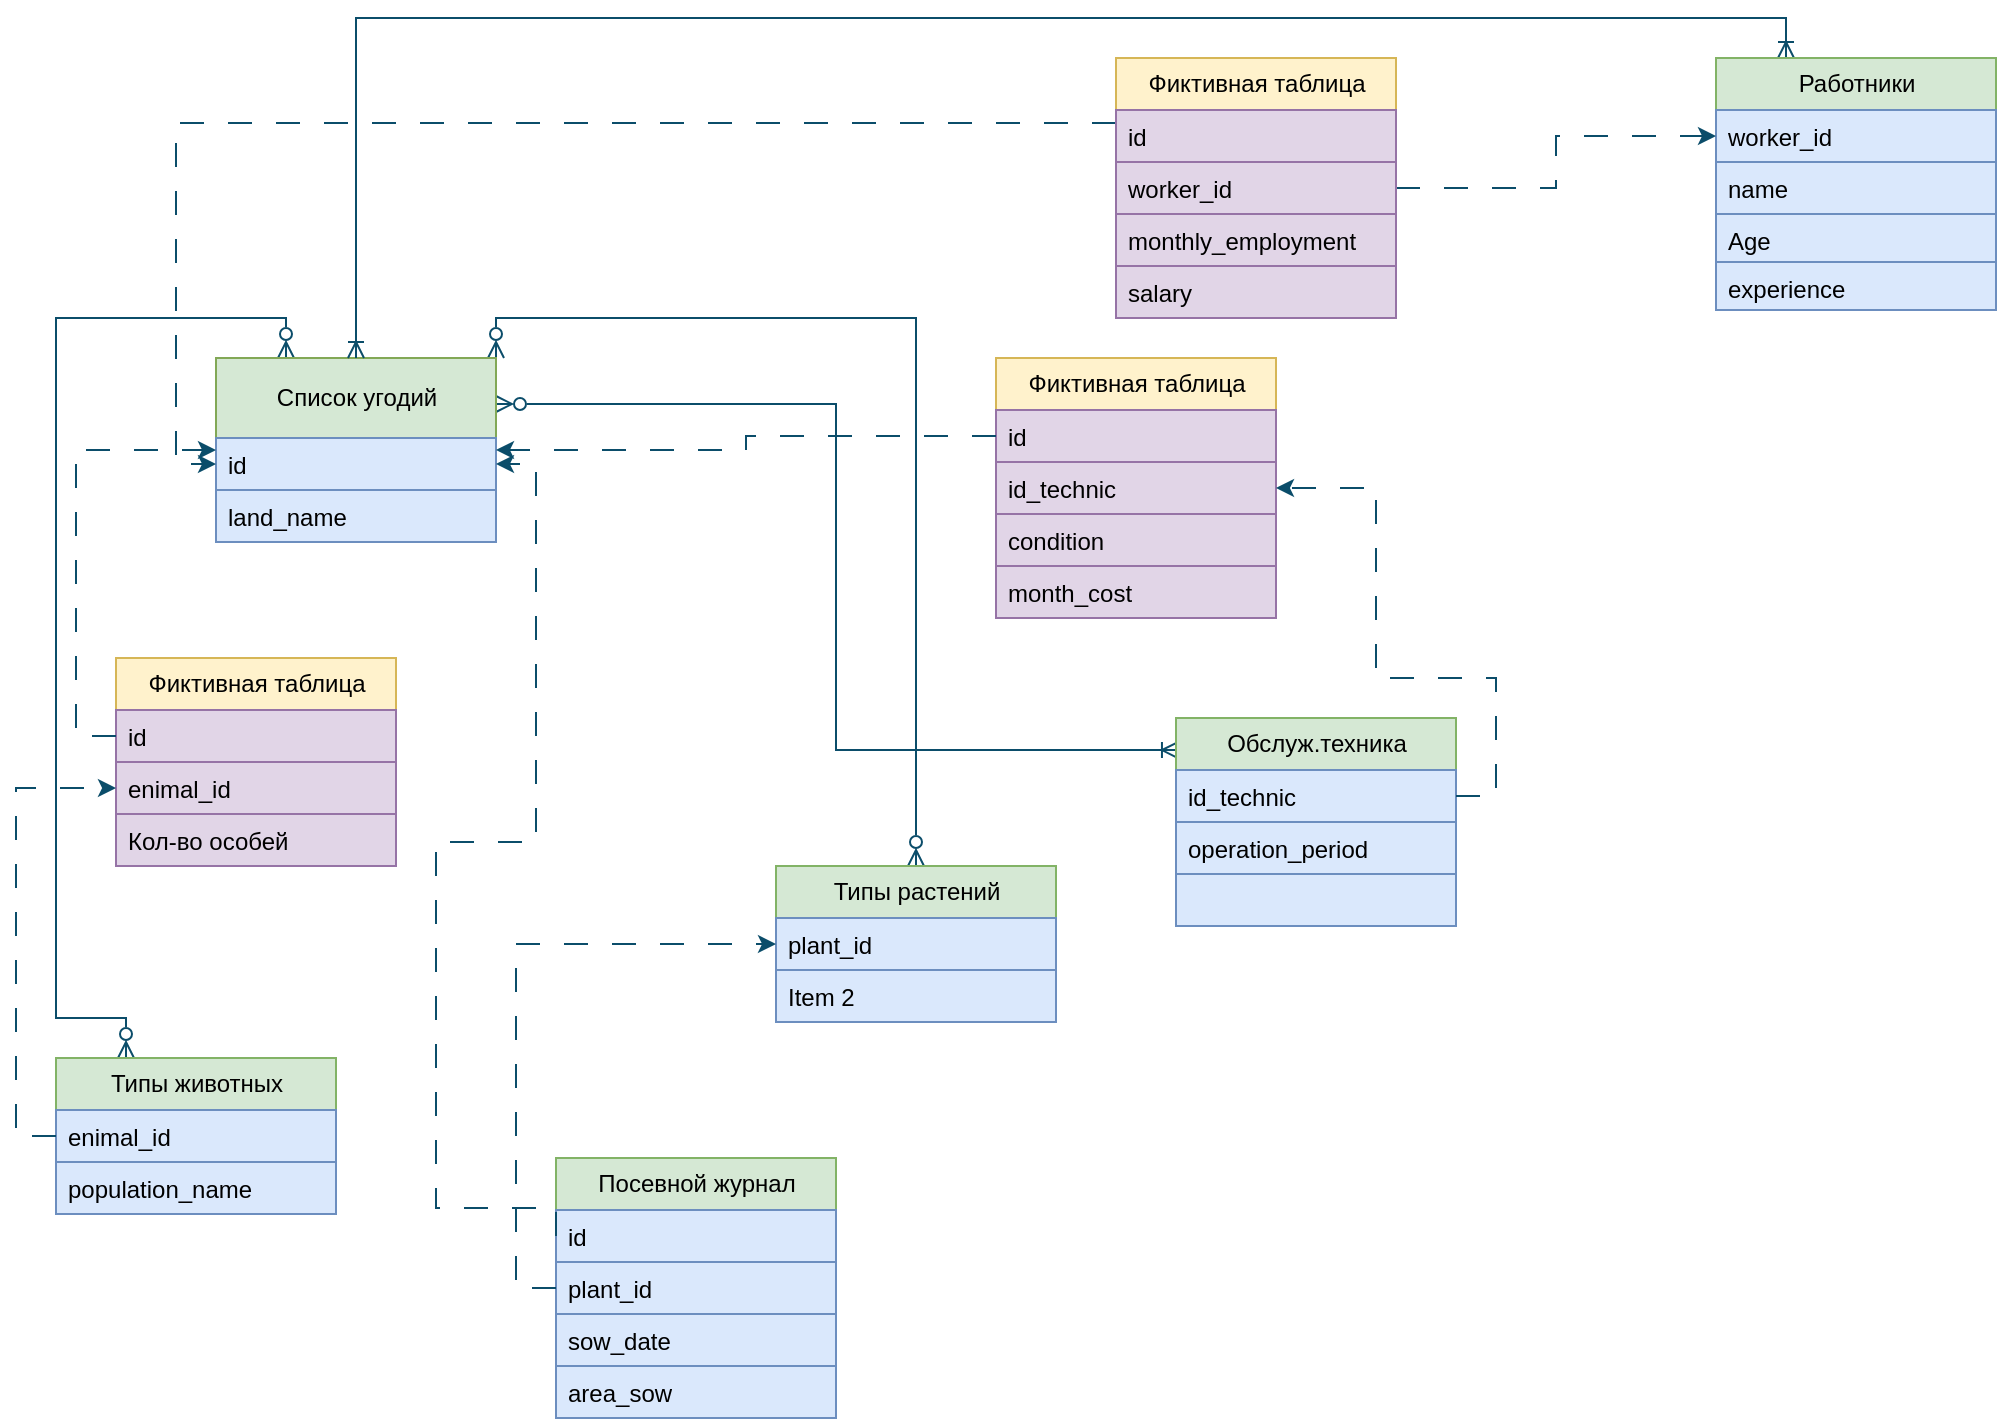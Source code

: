 <mxfile version="21.0.6" type="github">
  <diagram name="Page-1" id="e56a1550-8fbb-45ad-956c-1786394a9013">
    <mxGraphModel dx="1366" dy="1645" grid="1" gridSize="10" guides="1" tooltips="1" connect="1" arrows="1" fold="1" page="1" pageScale="1" pageWidth="1100" pageHeight="850" background="none" math="0" shadow="0">
      <root>
        <mxCell id="0" />
        <mxCell id="1" parent="0" />
        <mxCell id="PatDXAFpujPJHIhjDL8S-97" style="edgeStyle=orthogonalEdgeStyle;rounded=0;orthogonalLoop=1;jettySize=auto;html=1;exitX=1;exitY=0.25;exitDx=0;exitDy=0;entryX=0.007;entryY=0.154;entryDx=0;entryDy=0;entryPerimeter=0;strokeColor=#0B4D6A;endArrow=ERoneToMany;endFill=0;startArrow=ERzeroToMany;startFill=0;" edge="1" parent="1" source="PatDXAFpujPJHIhjDL8S-62" target="PatDXAFpujPJHIhjDL8S-92">
          <mxGeometry relative="1" as="geometry" />
        </mxCell>
        <mxCell id="PatDXAFpujPJHIhjDL8S-124" style="edgeStyle=orthogonalEdgeStyle;rounded=0;orthogonalLoop=1;jettySize=auto;html=1;exitX=1;exitY=0;exitDx=0;exitDy=0;strokeColor=#0B4D6A;endArrow=ERzeroToMany;endFill=0;startArrow=ERzeroToMany;startFill=0;" edge="1" parent="1" source="PatDXAFpujPJHIhjDL8S-62" target="PatDXAFpujPJHIhjDL8S-108">
          <mxGeometry relative="1" as="geometry" />
        </mxCell>
        <mxCell id="PatDXAFpujPJHIhjDL8S-125" style="edgeStyle=orthogonalEdgeStyle;rounded=0;orthogonalLoop=1;jettySize=auto;html=1;exitX=0.25;exitY=0;exitDx=0;exitDy=0;entryX=0.25;entryY=0;entryDx=0;entryDy=0;strokeColor=#0B4D6A;startArrow=ERzeroToMany;startFill=0;endArrow=ERzeroToMany;endFill=0;" edge="1" parent="1" source="PatDXAFpujPJHIhjDL8S-62" target="PatDXAFpujPJHIhjDL8S-98">
          <mxGeometry relative="1" as="geometry">
            <Array as="points">
              <mxPoint x="165" y="40" />
              <mxPoint x="50" y="40" />
              <mxPoint x="50" y="390" />
              <mxPoint x="85" y="390" />
            </Array>
          </mxGeometry>
        </mxCell>
        <mxCell id="PatDXAFpujPJHIhjDL8S-62" value="Список угодий" style="swimlane;fontStyle=0;childLayout=stackLayout;horizontal=1;startSize=40;fillColor=#d5e8d4;horizontalStack=0;resizeParent=1;resizeParentMax=0;resizeLast=0;collapsible=1;marginBottom=0;html=1;strokeColor=#82a856;" vertex="1" parent="1">
          <mxGeometry x="130" y="60" width="140" height="92" as="geometry" />
        </mxCell>
        <mxCell id="PatDXAFpujPJHIhjDL8S-63" value="id" style="text;strokeColor=#6c8ebf;fillColor=#dae8fc;align=left;verticalAlign=top;spacingLeft=4;spacingRight=4;overflow=hidden;rotatable=0;points=[[0,0.5],[1,0.5]];portConstraint=eastwest;whiteSpace=wrap;html=1;" vertex="1" parent="PatDXAFpujPJHIhjDL8S-62">
          <mxGeometry y="40" width="140" height="26" as="geometry" />
        </mxCell>
        <mxCell id="PatDXAFpujPJHIhjDL8S-64" value="land_name" style="text;strokeColor=#6c8ebf;fillColor=#dae8fc;align=left;verticalAlign=top;spacingLeft=4;spacingRight=4;overflow=hidden;rotatable=0;points=[[0,0.5],[1,0.5]];portConstraint=eastwest;whiteSpace=wrap;html=1;" vertex="1" parent="PatDXAFpujPJHIhjDL8S-62">
          <mxGeometry y="66" width="140" height="26" as="geometry" />
        </mxCell>
        <mxCell id="PatDXAFpujPJHIhjDL8S-134" style="edgeStyle=orthogonalEdgeStyle;rounded=0;orthogonalLoop=1;jettySize=auto;html=1;exitX=0.25;exitY=0;exitDx=0;exitDy=0;entryX=0.5;entryY=0;entryDx=0;entryDy=0;strokeColor=#0B4D6A;endArrow=ERoneToMany;endFill=0;startArrow=ERoneToMany;startFill=0;" edge="1" parent="1" source="PatDXAFpujPJHIhjDL8S-66" target="PatDXAFpujPJHIhjDL8S-62">
          <mxGeometry relative="1" as="geometry" />
        </mxCell>
        <mxCell id="PatDXAFpujPJHIhjDL8S-66" value="Работники" style="swimlane;fontStyle=0;childLayout=stackLayout;horizontal=1;startSize=26;fillColor=#d5e8d4;horizontalStack=0;resizeParent=1;resizeParentMax=0;resizeLast=0;collapsible=1;marginBottom=0;html=1;strokeColor=#82b366;" vertex="1" parent="1">
          <mxGeometry x="880" y="-90" width="140" height="126" as="geometry" />
        </mxCell>
        <mxCell id="PatDXAFpujPJHIhjDL8S-67" value="worker_id" style="text;strokeColor=#6c8ebf;fillColor=#dae8fc;align=left;verticalAlign=top;spacingLeft=4;spacingRight=4;overflow=hidden;rotatable=0;points=[[0,0.5],[1,0.5]];portConstraint=eastwest;whiteSpace=wrap;html=1;" vertex="1" parent="PatDXAFpujPJHIhjDL8S-66">
          <mxGeometry y="26" width="140" height="26" as="geometry" />
        </mxCell>
        <mxCell id="PatDXAFpujPJHIhjDL8S-68" value="name" style="text;strokeColor=#6c8ebf;fillColor=#dae8fc;align=left;verticalAlign=top;spacingLeft=4;spacingRight=4;overflow=hidden;rotatable=0;points=[[0,0.5],[1,0.5]];portConstraint=eastwest;whiteSpace=wrap;html=1;" vertex="1" parent="PatDXAFpujPJHIhjDL8S-66">
          <mxGeometry y="52" width="140" height="26" as="geometry" />
        </mxCell>
        <object label="Age" sfsfsdfsd="" id="PatDXAFpujPJHIhjDL8S-69">
          <mxCell style="text;strokeColor=#6c8ebf;fillColor=#dae8fc;align=left;verticalAlign=top;spacingLeft=4;spacingRight=4;overflow=hidden;rotatable=0;points=[[0,0.5],[1,0.5]];portConstraint=eastwest;whiteSpace=wrap;html=1;" vertex="1" parent="PatDXAFpujPJHIhjDL8S-66">
            <mxGeometry y="78" width="140" height="24" as="geometry" />
          </mxCell>
        </object>
        <object label="experience" sfsfsdfsd="" id="PatDXAFpujPJHIhjDL8S-87">
          <mxCell style="text;strokeColor=#6c8ebf;fillColor=#dae8fc;align=left;verticalAlign=top;spacingLeft=4;spacingRight=4;overflow=hidden;rotatable=0;points=[[0,0.5],[1,0.5]];portConstraint=eastwest;whiteSpace=wrap;html=1;" vertex="1" parent="PatDXAFpujPJHIhjDL8S-66">
            <mxGeometry y="102" width="140" height="24" as="geometry" />
          </mxCell>
        </object>
        <mxCell id="PatDXAFpujPJHIhjDL8S-92" value="Обслуж.техника" style="swimlane;fontStyle=0;childLayout=stackLayout;horizontal=1;startSize=26;fillColor=#d5e8d4;horizontalStack=0;resizeParent=1;resizeParentMax=0;resizeLast=0;collapsible=1;marginBottom=0;html=1;strokeColor=#82b366;" vertex="1" parent="1">
          <mxGeometry x="610" y="240" width="140" height="104" as="geometry" />
        </mxCell>
        <mxCell id="PatDXAFpujPJHIhjDL8S-93" value="id_technic" style="text;strokeColor=#6c8ebf;fillColor=#dae8fc;align=left;verticalAlign=top;spacingLeft=4;spacingRight=4;overflow=hidden;rotatable=0;points=[[0,0.5],[1,0.5]];portConstraint=eastwest;whiteSpace=wrap;html=1;" vertex="1" parent="PatDXAFpujPJHIhjDL8S-92">
          <mxGeometry y="26" width="140" height="26" as="geometry" />
        </mxCell>
        <mxCell id="PatDXAFpujPJHIhjDL8S-94" value="operation_period" style="text;strokeColor=#6c8ebf;fillColor=#dae8fc;align=left;verticalAlign=top;spacingLeft=4;spacingRight=4;overflow=hidden;rotatable=0;points=[[0,0.5],[1,0.5]];portConstraint=eastwest;whiteSpace=wrap;html=1;" vertex="1" parent="PatDXAFpujPJHIhjDL8S-92">
          <mxGeometry y="52" width="140" height="26" as="geometry" />
        </mxCell>
        <mxCell id="PatDXAFpujPJHIhjDL8S-95" value="" style="text;strokeColor=#6c8ebf;fillColor=#dae8fc;align=left;verticalAlign=top;spacingLeft=4;spacingRight=4;overflow=hidden;rotatable=0;points=[[0,0.5],[1,0.5]];portConstraint=eastwest;whiteSpace=wrap;html=1;" vertex="1" parent="PatDXAFpujPJHIhjDL8S-92">
          <mxGeometry y="78" width="140" height="26" as="geometry" />
        </mxCell>
        <mxCell id="PatDXAFpujPJHIhjDL8S-98" value="Типы животных" style="swimlane;fontStyle=0;childLayout=stackLayout;horizontal=1;startSize=26;fillColor=#d5e8d4;horizontalStack=0;resizeParent=1;resizeParentMax=0;resizeLast=0;collapsible=1;marginBottom=0;html=1;strokeColor=#82b366;" vertex="1" parent="1">
          <mxGeometry x="50" y="410" width="140" height="78" as="geometry" />
        </mxCell>
        <mxCell id="PatDXAFpujPJHIhjDL8S-99" value="enimal_id" style="text;strokeColor=#6c8ebf;fillColor=#dae8fc;align=left;verticalAlign=top;spacingLeft=4;spacingRight=4;overflow=hidden;rotatable=0;points=[[0,0.5],[1,0.5]];portConstraint=eastwest;whiteSpace=wrap;html=1;" vertex="1" parent="PatDXAFpujPJHIhjDL8S-98">
          <mxGeometry y="26" width="140" height="26" as="geometry" />
        </mxCell>
        <mxCell id="PatDXAFpujPJHIhjDL8S-100" value="population_name" style="text;strokeColor=#6c8ebf;fillColor=#dae8fc;align=left;verticalAlign=top;spacingLeft=4;spacingRight=4;overflow=hidden;rotatable=0;points=[[0,0.5],[1,0.5]];portConstraint=eastwest;whiteSpace=wrap;html=1;" vertex="1" parent="PatDXAFpujPJHIhjDL8S-98">
          <mxGeometry y="52" width="140" height="26" as="geometry" />
        </mxCell>
        <mxCell id="PatDXAFpujPJHIhjDL8S-102" value="Фиктивная таблица" style="swimlane;fontStyle=0;childLayout=stackLayout;horizontal=1;startSize=26;fillColor=#fff2cc;horizontalStack=0;resizeParent=1;resizeParentMax=0;resizeLast=0;collapsible=1;marginBottom=0;html=1;strokeColor=#d6b656;" vertex="1" parent="1">
          <mxGeometry x="80" y="210" width="140" height="104" as="geometry" />
        </mxCell>
        <mxCell id="PatDXAFpujPJHIhjDL8S-103" value="id" style="text;strokeColor=#9673a6;fillColor=#e1d5e7;align=left;verticalAlign=top;spacingLeft=4;spacingRight=4;overflow=hidden;rotatable=0;points=[[0,0.5],[1,0.5]];portConstraint=eastwest;whiteSpace=wrap;html=1;" vertex="1" parent="PatDXAFpujPJHIhjDL8S-102">
          <mxGeometry y="26" width="140" height="26" as="geometry" />
        </mxCell>
        <mxCell id="PatDXAFpujPJHIhjDL8S-104" value="enimal_id" style="text;strokeColor=#9673a6;fillColor=#e1d5e7;align=left;verticalAlign=top;spacingLeft=4;spacingRight=4;overflow=hidden;rotatable=0;points=[[0,0.5],[1,0.5]];portConstraint=eastwest;whiteSpace=wrap;html=1;" vertex="1" parent="PatDXAFpujPJHIhjDL8S-102">
          <mxGeometry y="52" width="140" height="26" as="geometry" />
        </mxCell>
        <mxCell id="PatDXAFpujPJHIhjDL8S-105" value="Кол-во особей" style="text;strokeColor=#9673a6;fillColor=#e1d5e7;align=left;verticalAlign=top;spacingLeft=4;spacingRight=4;overflow=hidden;rotatable=0;points=[[0,0.5],[1,0.5]];portConstraint=eastwest;whiteSpace=wrap;html=1;" vertex="1" parent="PatDXAFpujPJHIhjDL8S-102">
          <mxGeometry y="78" width="140" height="26" as="geometry" />
        </mxCell>
        <mxCell id="PatDXAFpujPJHIhjDL8S-106" style="edgeStyle=orthogonalEdgeStyle;rounded=0;orthogonalLoop=1;jettySize=auto;html=1;exitX=0;exitY=0.5;exitDx=0;exitDy=0;entryX=0;entryY=0.5;entryDx=0;entryDy=0;strokeColor=#0B4D6A;dashed=1;dashPattern=12 12;" edge="1" parent="1" source="PatDXAFpujPJHIhjDL8S-103" target="PatDXAFpujPJHIhjDL8S-62">
          <mxGeometry relative="1" as="geometry" />
        </mxCell>
        <mxCell id="PatDXAFpujPJHIhjDL8S-107" style="edgeStyle=orthogonalEdgeStyle;rounded=0;orthogonalLoop=1;jettySize=auto;html=1;exitX=0;exitY=0.5;exitDx=0;exitDy=0;entryX=0;entryY=0.5;entryDx=0;entryDy=0;strokeColor=#0B4D6A;dashed=1;dashPattern=12 12;" edge="1" parent="1" source="PatDXAFpujPJHIhjDL8S-99" target="PatDXAFpujPJHIhjDL8S-104">
          <mxGeometry relative="1" as="geometry" />
        </mxCell>
        <mxCell id="PatDXAFpujPJHIhjDL8S-108" value="Типы растений" style="swimlane;fontStyle=0;childLayout=stackLayout;horizontal=1;startSize=26;fillColor=#d5e8d4;horizontalStack=0;resizeParent=1;resizeParentMax=0;resizeLast=0;collapsible=1;marginBottom=0;html=1;strokeColor=#82b366;" vertex="1" parent="1">
          <mxGeometry x="410" y="314" width="140" height="78" as="geometry" />
        </mxCell>
        <mxCell id="PatDXAFpujPJHIhjDL8S-109" value="plant_id" style="text;strokeColor=#6c8ebf;fillColor=#dae8fc;align=left;verticalAlign=top;spacingLeft=4;spacingRight=4;overflow=hidden;rotatable=0;points=[[0,0.5],[1,0.5]];portConstraint=eastwest;whiteSpace=wrap;html=1;" vertex="1" parent="PatDXAFpujPJHIhjDL8S-108">
          <mxGeometry y="26" width="140" height="26" as="geometry" />
        </mxCell>
        <mxCell id="PatDXAFpujPJHIhjDL8S-110" value="Item 2" style="text;strokeColor=#6c8ebf;fillColor=#dae8fc;align=left;verticalAlign=top;spacingLeft=4;spacingRight=4;overflow=hidden;rotatable=0;points=[[0,0.5],[1,0.5]];portConstraint=eastwest;whiteSpace=wrap;html=1;" vertex="1" parent="PatDXAFpujPJHIhjDL8S-108">
          <mxGeometry y="52" width="140" height="26" as="geometry" />
        </mxCell>
        <mxCell id="PatDXAFpujPJHIhjDL8S-116" value="Посевной журнал" style="swimlane;fontStyle=0;childLayout=stackLayout;horizontal=1;startSize=26;fillColor=#d5e8d4;horizontalStack=0;resizeParent=1;resizeParentMax=0;resizeLast=0;collapsible=1;marginBottom=0;html=1;strokeColor=#82b366;" vertex="1" parent="1">
          <mxGeometry x="300" y="460" width="140" height="130" as="geometry" />
        </mxCell>
        <mxCell id="PatDXAFpujPJHIhjDL8S-117" value="id" style="text;strokeColor=#6c8ebf;fillColor=#dae8fc;align=left;verticalAlign=top;spacingLeft=4;spacingRight=4;overflow=hidden;rotatable=0;points=[[0,0.5],[1,0.5]];portConstraint=eastwest;whiteSpace=wrap;html=1;" vertex="1" parent="PatDXAFpujPJHIhjDL8S-116">
          <mxGeometry y="26" width="140" height="26" as="geometry" />
        </mxCell>
        <mxCell id="PatDXAFpujPJHIhjDL8S-118" value="plant_id" style="text;strokeColor=#6c8ebf;fillColor=#dae8fc;align=left;verticalAlign=top;spacingLeft=4;spacingRight=4;overflow=hidden;rotatable=0;points=[[0,0.5],[1,0.5]];portConstraint=eastwest;whiteSpace=wrap;html=1;" vertex="1" parent="PatDXAFpujPJHIhjDL8S-116">
          <mxGeometry y="52" width="140" height="26" as="geometry" />
        </mxCell>
        <mxCell id="PatDXAFpujPJHIhjDL8S-119" value="sow_date" style="text;strokeColor=#6c8ebf;fillColor=#dae8fc;align=left;verticalAlign=top;spacingLeft=4;spacingRight=4;overflow=hidden;rotatable=0;points=[[0,0.5],[1,0.5]];portConstraint=eastwest;whiteSpace=wrap;html=1;" vertex="1" parent="PatDXAFpujPJHIhjDL8S-116">
          <mxGeometry y="78" width="140" height="26" as="geometry" />
        </mxCell>
        <mxCell id="PatDXAFpujPJHIhjDL8S-123" value="area_sow" style="text;strokeColor=#6c8ebf;fillColor=#dae8fc;align=left;verticalAlign=top;spacingLeft=4;spacingRight=4;overflow=hidden;rotatable=0;points=[[0,0.5],[1,0.5]];portConstraint=eastwest;whiteSpace=wrap;html=1;" vertex="1" parent="PatDXAFpujPJHIhjDL8S-116">
          <mxGeometry y="104" width="140" height="26" as="geometry" />
        </mxCell>
        <mxCell id="PatDXAFpujPJHIhjDL8S-121" style="edgeStyle=orthogonalEdgeStyle;rounded=0;orthogonalLoop=1;jettySize=auto;html=1;exitX=0;exitY=0.5;exitDx=0;exitDy=0;entryX=0;entryY=0.5;entryDx=0;entryDy=0;strokeColor=#0B4D6A;dashed=1;dashPattern=12 12;" edge="1" parent="1" source="PatDXAFpujPJHIhjDL8S-118" target="PatDXAFpujPJHIhjDL8S-109">
          <mxGeometry relative="1" as="geometry" />
        </mxCell>
        <mxCell id="PatDXAFpujPJHIhjDL8S-122" style="edgeStyle=orthogonalEdgeStyle;rounded=0;orthogonalLoop=1;jettySize=auto;html=1;exitX=0;exitY=0.5;exitDx=0;exitDy=0;entryX=1;entryY=0.5;entryDx=0;entryDy=0;strokeColor=#0B4D6A;dashed=1;dashPattern=12 12;" edge="1" parent="1" source="PatDXAFpujPJHIhjDL8S-117" target="PatDXAFpujPJHIhjDL8S-63">
          <mxGeometry relative="1" as="geometry">
            <Array as="points">
              <mxPoint x="300" y="485" />
              <mxPoint x="240" y="485" />
              <mxPoint x="240" y="302" />
              <mxPoint x="290" y="302" />
              <mxPoint x="290" y="113" />
            </Array>
          </mxGeometry>
        </mxCell>
        <mxCell id="PatDXAFpujPJHIhjDL8S-126" value="Фиктивная таблица" style="swimlane;fontStyle=0;childLayout=stackLayout;horizontal=1;startSize=26;fillColor=#fff2cc;horizontalStack=0;resizeParent=1;resizeParentMax=0;resizeLast=0;collapsible=1;marginBottom=0;html=1;strokeColor=#d6b656;" vertex="1" parent="1">
          <mxGeometry x="520" y="60" width="140" height="130" as="geometry" />
        </mxCell>
        <mxCell id="PatDXAFpujPJHIhjDL8S-127" value="id" style="text;strokeColor=#9673a6;fillColor=#e1d5e7;align=left;verticalAlign=top;spacingLeft=4;spacingRight=4;overflow=hidden;rotatable=0;points=[[0,0.5],[1,0.5]];portConstraint=eastwest;whiteSpace=wrap;html=1;" vertex="1" parent="PatDXAFpujPJHIhjDL8S-126">
          <mxGeometry y="26" width="140" height="26" as="geometry" />
        </mxCell>
        <mxCell id="PatDXAFpujPJHIhjDL8S-128" value="id_technic" style="text;strokeColor=#9673a6;fillColor=#e1d5e7;align=left;verticalAlign=top;spacingLeft=4;spacingRight=4;overflow=hidden;rotatable=0;points=[[0,0.5],[1,0.5]];portConstraint=eastwest;whiteSpace=wrap;html=1;" vertex="1" parent="PatDXAFpujPJHIhjDL8S-126">
          <mxGeometry y="52" width="140" height="26" as="geometry" />
        </mxCell>
        <mxCell id="PatDXAFpujPJHIhjDL8S-129" value="condition" style="text;strokeColor=#9673a6;fillColor=#e1d5e7;align=left;verticalAlign=top;spacingLeft=4;spacingRight=4;overflow=hidden;rotatable=0;points=[[0,0.5],[1,0.5]];portConstraint=eastwest;whiteSpace=wrap;html=1;" vertex="1" parent="PatDXAFpujPJHIhjDL8S-126">
          <mxGeometry y="78" width="140" height="26" as="geometry" />
        </mxCell>
        <mxCell id="PatDXAFpujPJHIhjDL8S-130" value="month_cost" style="text;strokeColor=#9673a6;fillColor=#e1d5e7;align=left;verticalAlign=top;spacingLeft=4;spacingRight=4;overflow=hidden;rotatable=0;points=[[0,0.5],[1,0.5]];portConstraint=eastwest;whiteSpace=wrap;html=1;" vertex="1" parent="PatDXAFpujPJHIhjDL8S-126">
          <mxGeometry y="104" width="140" height="26" as="geometry" />
        </mxCell>
        <mxCell id="PatDXAFpujPJHIhjDL8S-132" style="edgeStyle=orthogonalEdgeStyle;rounded=0;orthogonalLoop=1;jettySize=auto;html=1;exitX=0;exitY=0.5;exitDx=0;exitDy=0;entryX=1;entryY=0.5;entryDx=0;entryDy=0;strokeColor=#0B4D6A;dashed=1;dashPattern=12 12;" edge="1" parent="1" source="PatDXAFpujPJHIhjDL8S-127" target="PatDXAFpujPJHIhjDL8S-62">
          <mxGeometry relative="1" as="geometry" />
        </mxCell>
        <mxCell id="PatDXAFpujPJHIhjDL8S-133" style="edgeStyle=orthogonalEdgeStyle;rounded=0;orthogonalLoop=1;jettySize=auto;html=1;exitX=1;exitY=0.5;exitDx=0;exitDy=0;entryX=1;entryY=0.5;entryDx=0;entryDy=0;strokeColor=#0B4D6A;dashed=1;dashPattern=12 12;" edge="1" parent="1" source="PatDXAFpujPJHIhjDL8S-93" target="PatDXAFpujPJHIhjDL8S-128">
          <mxGeometry relative="1" as="geometry">
            <Array as="points">
              <mxPoint x="770" y="279" />
              <mxPoint x="770" y="220" />
              <mxPoint x="710" y="220" />
              <mxPoint x="710" y="125" />
            </Array>
          </mxGeometry>
        </mxCell>
        <mxCell id="PatDXAFpujPJHIhjDL8S-143" style="edgeStyle=orthogonalEdgeStyle;rounded=0;orthogonalLoop=1;jettySize=auto;html=1;exitX=0;exitY=0.25;exitDx=0;exitDy=0;entryX=0;entryY=0.5;entryDx=0;entryDy=0;strokeColor=#0B4D6A;dashed=1;dashPattern=12 12;" edge="1" parent="1" source="PatDXAFpujPJHIhjDL8S-135" target="PatDXAFpujPJHIhjDL8S-63">
          <mxGeometry relative="1" as="geometry" />
        </mxCell>
        <mxCell id="PatDXAFpujPJHIhjDL8S-144" style="edgeStyle=orthogonalEdgeStyle;rounded=0;orthogonalLoop=1;jettySize=auto;html=1;exitX=1;exitY=0.5;exitDx=0;exitDy=0;strokeColor=#0B4D6A;dashed=1;dashPattern=12 12;" edge="1" parent="1" source="PatDXAFpujPJHIhjDL8S-135" target="PatDXAFpujPJHIhjDL8S-67">
          <mxGeometry relative="1" as="geometry" />
        </mxCell>
        <mxCell id="PatDXAFpujPJHIhjDL8S-135" value="Фиктивная таблица" style="swimlane;fontStyle=0;childLayout=stackLayout;horizontal=1;startSize=26;fillColor=#fff2cc;horizontalStack=0;resizeParent=1;resizeParentMax=0;resizeLast=0;collapsible=1;marginBottom=0;html=1;strokeColor=#d6b656;" vertex="1" parent="1">
          <mxGeometry x="580" y="-90" width="140" height="130" as="geometry" />
        </mxCell>
        <mxCell id="PatDXAFpujPJHIhjDL8S-136" value="id" style="text;strokeColor=#9673a6;fillColor=#e1d5e7;align=left;verticalAlign=top;spacingLeft=4;spacingRight=4;overflow=hidden;rotatable=0;points=[[0,0.5],[1,0.5]];portConstraint=eastwest;whiteSpace=wrap;html=1;" vertex="1" parent="PatDXAFpujPJHIhjDL8S-135">
          <mxGeometry y="26" width="140" height="26" as="geometry" />
        </mxCell>
        <mxCell id="PatDXAFpujPJHIhjDL8S-137" value="worker_id" style="text;strokeColor=#9673a6;fillColor=#e1d5e7;align=left;verticalAlign=top;spacingLeft=4;spacingRight=4;overflow=hidden;rotatable=0;points=[[0,0.5],[1,0.5]];portConstraint=eastwest;whiteSpace=wrap;html=1;" vertex="1" parent="PatDXAFpujPJHIhjDL8S-135">
          <mxGeometry y="52" width="140" height="26" as="geometry" />
        </mxCell>
        <mxCell id="PatDXAFpujPJHIhjDL8S-138" value="monthly_employment" style="text;strokeColor=#9673a6;fillColor=#e1d5e7;align=left;verticalAlign=top;spacingLeft=4;spacingRight=4;overflow=hidden;rotatable=0;points=[[0,0.5],[1,0.5]];portConstraint=eastwest;whiteSpace=wrap;html=1;" vertex="1" parent="PatDXAFpujPJHIhjDL8S-135">
          <mxGeometry y="78" width="140" height="26" as="geometry" />
        </mxCell>
        <mxCell id="PatDXAFpujPJHIhjDL8S-141" value="salary" style="text;strokeColor=#9673a6;fillColor=#e1d5e7;align=left;verticalAlign=top;spacingLeft=4;spacingRight=4;overflow=hidden;rotatable=0;points=[[0,0.5],[1,0.5]];portConstraint=eastwest;whiteSpace=wrap;html=1;" vertex="1" parent="PatDXAFpujPJHIhjDL8S-135">
          <mxGeometry y="104" width="140" height="26" as="geometry" />
        </mxCell>
      </root>
    </mxGraphModel>
  </diagram>
</mxfile>

